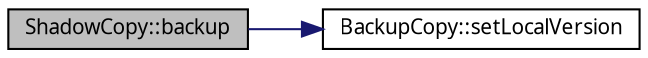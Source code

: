 digraph G
{
  edge [fontname="FreeSans.ttf",fontsize="10",labelfontname="FreeSans.ttf",labelfontsize="10"];
  node [fontname="FreeSans.ttf",fontsize="10",shape=record];
  rankdir=LR;
  Node1 [label="ShadowCopy::backup",height=0.2,width=0.4,color="black", fillcolor="grey75", style="filled" fontcolor="black"];
  Node1 -> Node2 [color="midnightblue",fontsize="10",style="solid"];
  Node2 [label="BackupCopy::setLocalVersion",height=0.2,width=0.4,color="black", fillcolor="white", style="filled",URL="$class_backup_copy.html#ad45949032ac10d51fbf434d2dd14f0ad"];
}
